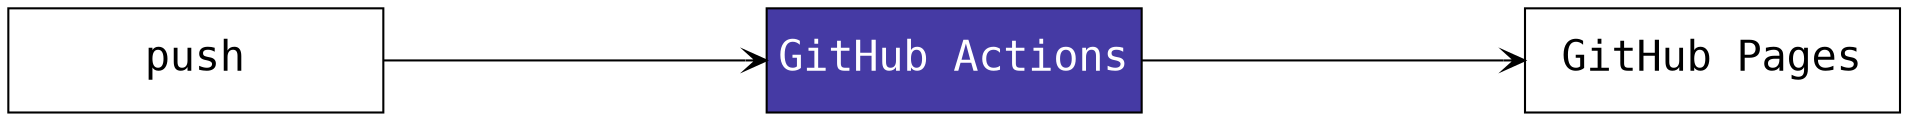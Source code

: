 digraph api {

graph [
  layout = dot
  rankdir = LR
]

node  [
  shape = rectangle
  color = black
  fixedsize = true
  width = 2.5
  height = 0.7
  style = solid
  fontsize=20
]

node  [
  fontname = "Courier"
  label = "push"
]
push

node [
  label = "GitHub Actions"
  fillcolor = "#453AA4"
  style = filled
  fontcolor = white
]
actions

node [
  label = "GitHub Pages"
  fontcolor = black
  fillcolor = white
]
pages

edge [
  arrowhead = "vee"
  color = black,
  fontname = "Courier"
  minlen = 5
  fontsize=20
]
push -> {actions} [
  width = 1
]
actions -> {pages} [
]
}
